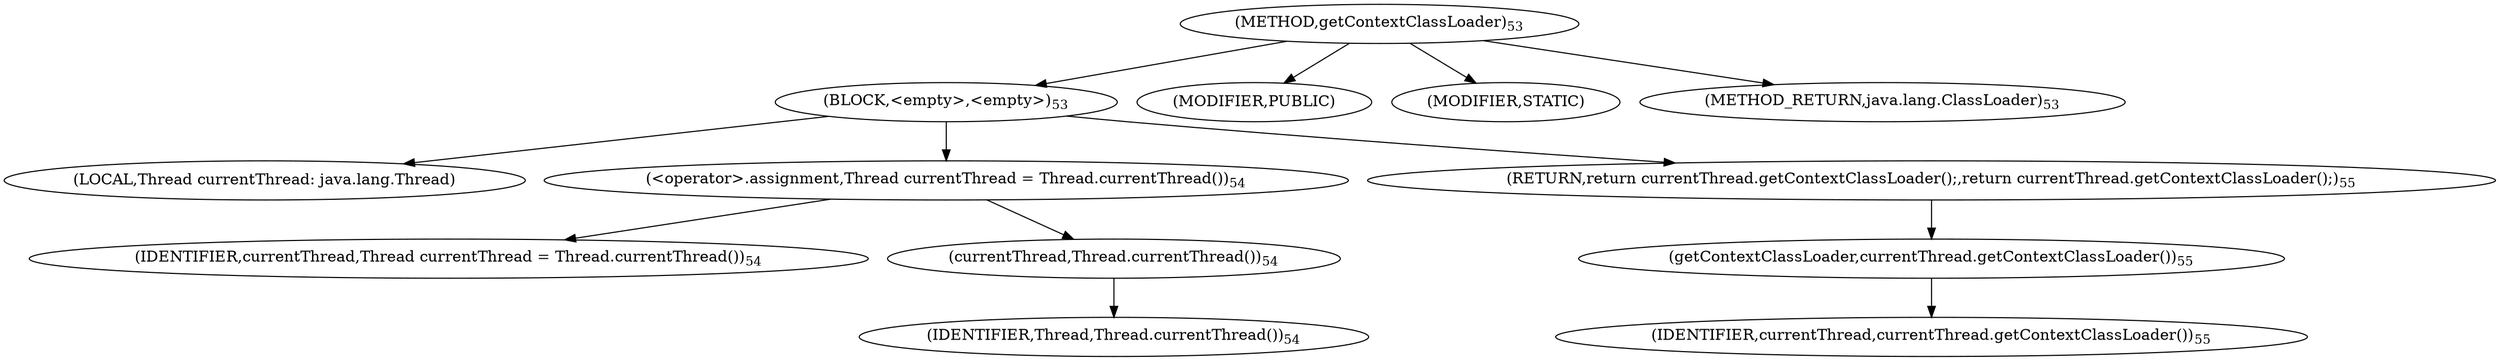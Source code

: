 digraph "getContextClassLoader" {  
"35" [label = <(METHOD,getContextClassLoader)<SUB>53</SUB>> ]
"36" [label = <(BLOCK,&lt;empty&gt;,&lt;empty&gt;)<SUB>53</SUB>> ]
"37" [label = <(LOCAL,Thread currentThread: java.lang.Thread)> ]
"38" [label = <(&lt;operator&gt;.assignment,Thread currentThread = Thread.currentThread())<SUB>54</SUB>> ]
"39" [label = <(IDENTIFIER,currentThread,Thread currentThread = Thread.currentThread())<SUB>54</SUB>> ]
"40" [label = <(currentThread,Thread.currentThread())<SUB>54</SUB>> ]
"41" [label = <(IDENTIFIER,Thread,Thread.currentThread())<SUB>54</SUB>> ]
"42" [label = <(RETURN,return currentThread.getContextClassLoader();,return currentThread.getContextClassLoader();)<SUB>55</SUB>> ]
"43" [label = <(getContextClassLoader,currentThread.getContextClassLoader())<SUB>55</SUB>> ]
"44" [label = <(IDENTIFIER,currentThread,currentThread.getContextClassLoader())<SUB>55</SUB>> ]
"45" [label = <(MODIFIER,PUBLIC)> ]
"46" [label = <(MODIFIER,STATIC)> ]
"47" [label = <(METHOD_RETURN,java.lang.ClassLoader)<SUB>53</SUB>> ]
  "35" -> "36" 
  "35" -> "45" 
  "35" -> "46" 
  "35" -> "47" 
  "36" -> "37" 
  "36" -> "38" 
  "36" -> "42" 
  "38" -> "39" 
  "38" -> "40" 
  "40" -> "41" 
  "42" -> "43" 
  "43" -> "44" 
}

